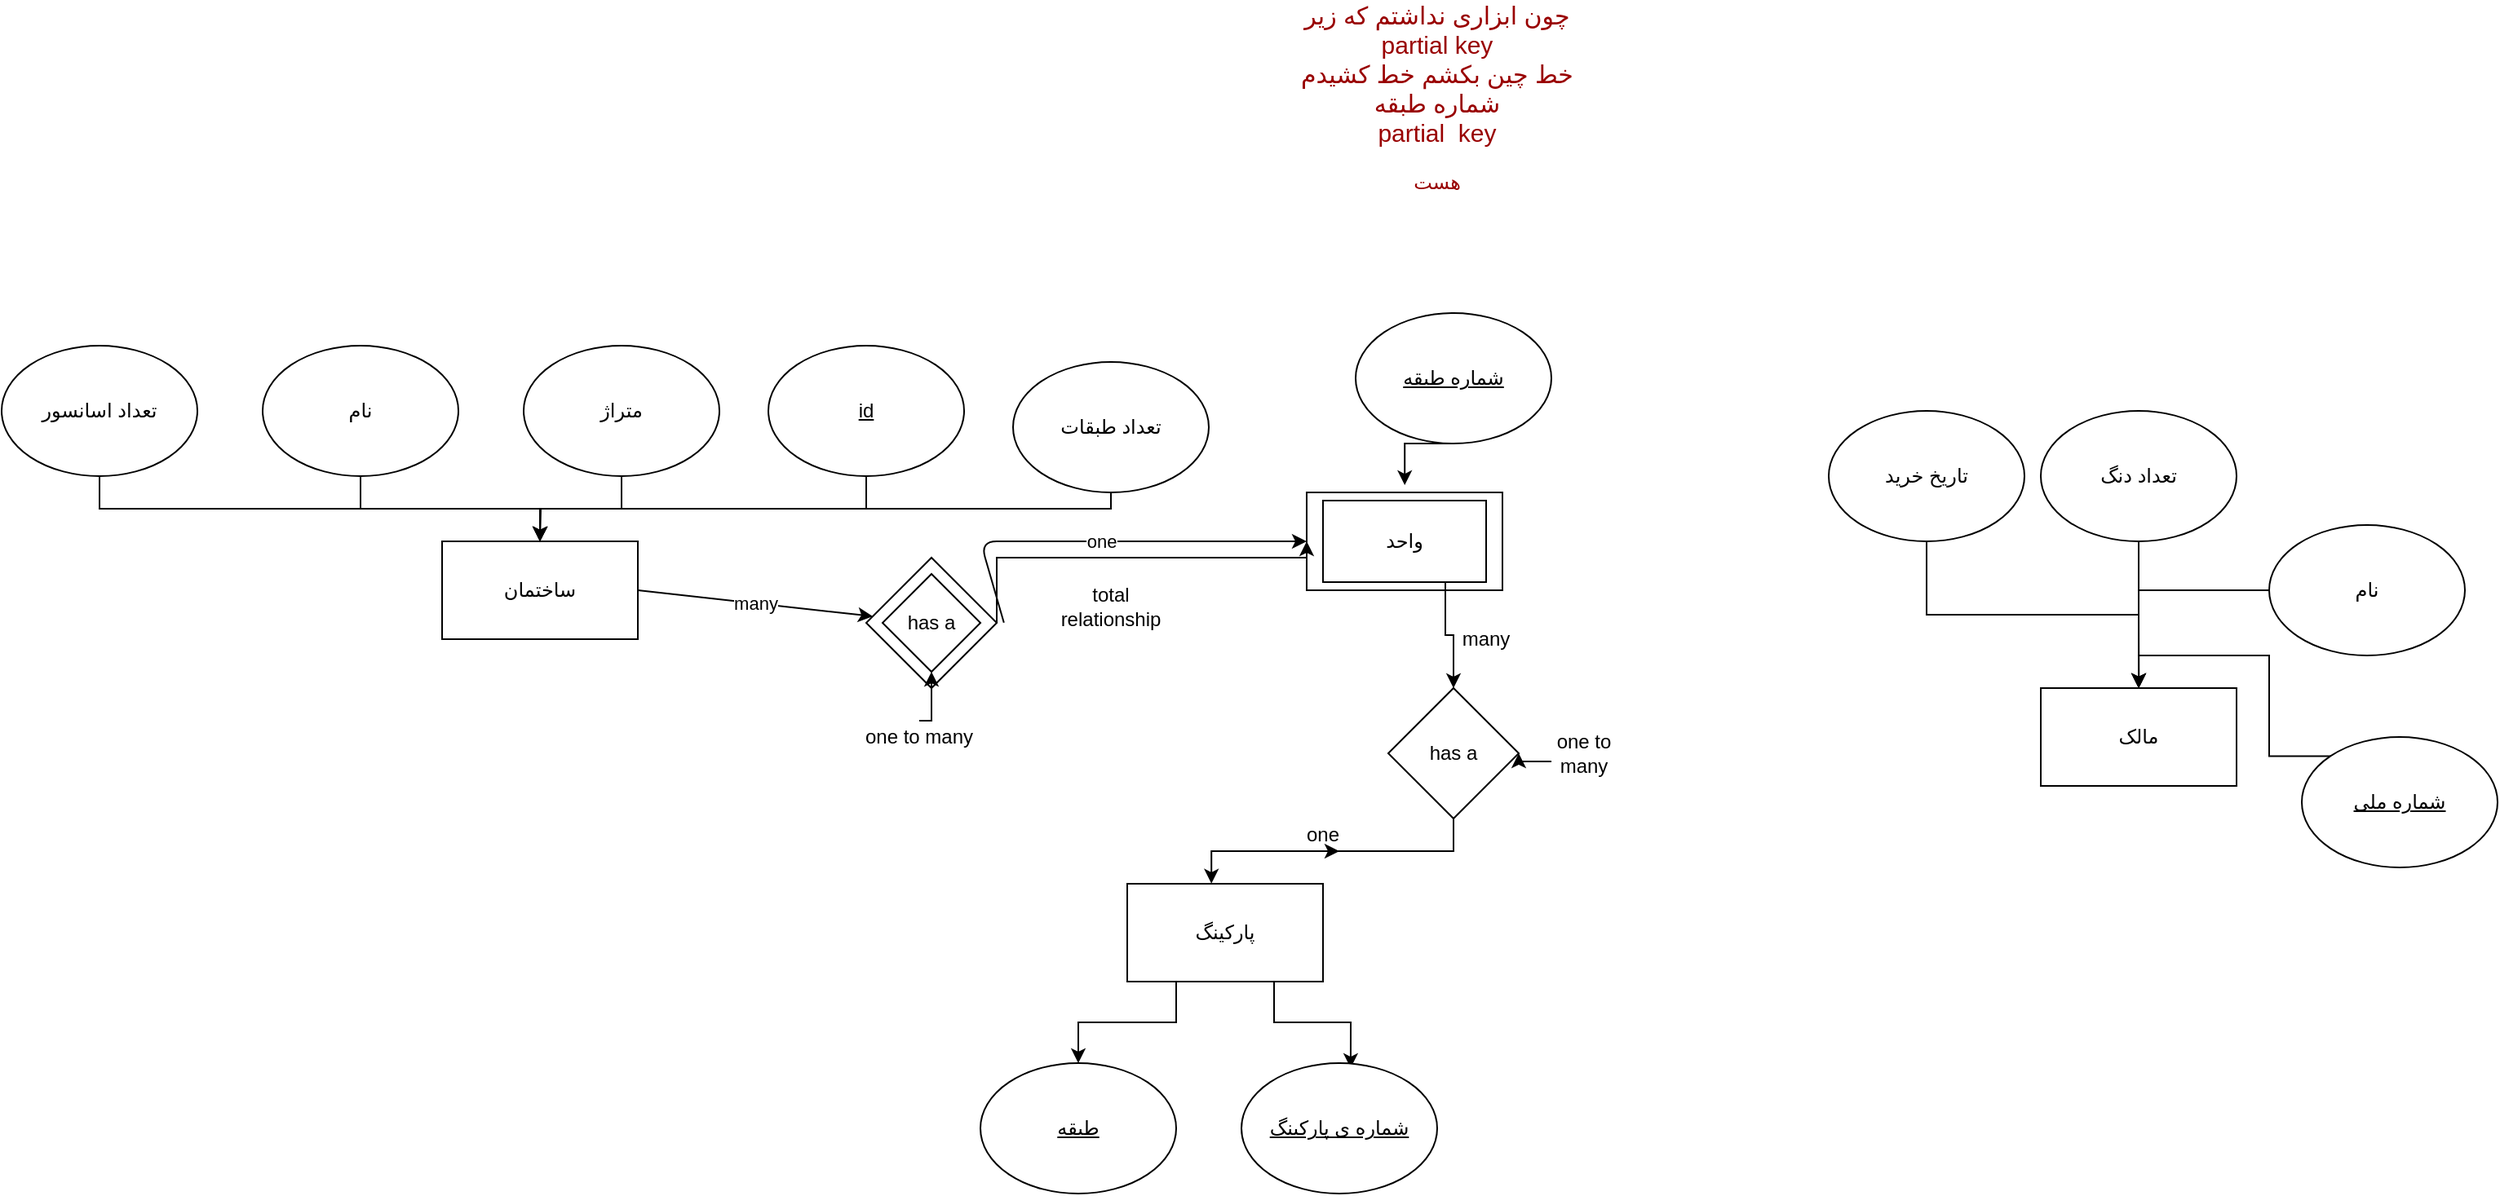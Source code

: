 <mxfile version="13.9.8" type="github">
  <diagram id="ozv7U6JDuxE5KJXknk4W" name="Page-1">
    <mxGraphModel dx="1967" dy="1763" grid="1" gridSize="10" guides="1" tooltips="1" connect="1" arrows="1" fold="1" page="1" pageScale="1" pageWidth="850" pageHeight="1100" math="0" shadow="0">
      <root>
        <mxCell id="0" />
        <mxCell id="1" parent="0" />
        <mxCell id="RZ0JnvWCtyyWG6B7Fr3B-1" value="ساختمان" style="rounded=0;whiteSpace=wrap;html=1;" vertex="1" parent="1">
          <mxGeometry x="130" y="120" width="120" height="60" as="geometry" />
        </mxCell>
        <mxCell id="RZ0JnvWCtyyWG6B7Fr3B-7" style="edgeStyle=orthogonalEdgeStyle;rounded=0;orthogonalLoop=1;jettySize=auto;html=1;exitX=0.5;exitY=1;exitDx=0;exitDy=0;entryX=0.5;entryY=0;entryDx=0;entryDy=0;" edge="1" parent="1" source="RZ0JnvWCtyyWG6B7Fr3B-2" target="RZ0JnvWCtyyWG6B7Fr3B-1">
          <mxGeometry relative="1" as="geometry" />
        </mxCell>
        <mxCell id="RZ0JnvWCtyyWG6B7Fr3B-2" value="متراژ" style="ellipse;whiteSpace=wrap;html=1;" vertex="1" parent="1">
          <mxGeometry x="180" width="120" height="80" as="geometry" />
        </mxCell>
        <mxCell id="RZ0JnvWCtyyWG6B7Fr3B-6" style="edgeStyle=orthogonalEdgeStyle;rounded=0;orthogonalLoop=1;jettySize=auto;html=1;exitX=0.5;exitY=1;exitDx=0;exitDy=0;entryX=0.5;entryY=0;entryDx=0;entryDy=0;" edge="1" parent="1" source="RZ0JnvWCtyyWG6B7Fr3B-3" target="RZ0JnvWCtyyWG6B7Fr3B-1">
          <mxGeometry relative="1" as="geometry" />
        </mxCell>
        <mxCell id="RZ0JnvWCtyyWG6B7Fr3B-3" value="نام" style="ellipse;whiteSpace=wrap;html=1;" vertex="1" parent="1">
          <mxGeometry x="20" width="120" height="80" as="geometry" />
        </mxCell>
        <mxCell id="RZ0JnvWCtyyWG6B7Fr3B-8" style="edgeStyle=orthogonalEdgeStyle;rounded=0;orthogonalLoop=1;jettySize=auto;html=1;exitX=0.5;exitY=1;exitDx=0;exitDy=0;" edge="1" parent="1" source="RZ0JnvWCtyyWG6B7Fr3B-4">
          <mxGeometry relative="1" as="geometry">
            <mxPoint x="190" y="120" as="targetPoint" />
          </mxGeometry>
        </mxCell>
        <mxCell id="RZ0JnvWCtyyWG6B7Fr3B-4" value="&lt;u&gt;id&lt;/u&gt;" style="ellipse;whiteSpace=wrap;html=1;" vertex="1" parent="1">
          <mxGeometry x="330" width="120" height="80" as="geometry" />
        </mxCell>
        <mxCell id="RZ0JnvWCtyyWG6B7Fr3B-9" style="edgeStyle=orthogonalEdgeStyle;rounded=0;orthogonalLoop=1;jettySize=auto;html=1;exitX=0.5;exitY=1;exitDx=0;exitDy=0;" edge="1" parent="1" source="RZ0JnvWCtyyWG6B7Fr3B-5">
          <mxGeometry relative="1" as="geometry">
            <mxPoint x="190" y="120" as="targetPoint" />
            <Array as="points">
              <mxPoint x="540" y="100" />
              <mxPoint x="190" y="100" />
            </Array>
          </mxGeometry>
        </mxCell>
        <mxCell id="RZ0JnvWCtyyWG6B7Fr3B-5" value="تعداد طبقات" style="ellipse;whiteSpace=wrap;html=1;" vertex="1" parent="1">
          <mxGeometry x="480" y="10" width="120" height="80" as="geometry" />
        </mxCell>
        <mxCell id="RZ0JnvWCtyyWG6B7Fr3B-10" value="واحد" style="rounded=0;whiteSpace=wrap;html=1;" vertex="1" parent="1">
          <mxGeometry x="660" y="90" width="120" height="60" as="geometry" />
        </mxCell>
        <mxCell id="RZ0JnvWCtyyWG6B7Fr3B-46" style="edgeStyle=orthogonalEdgeStyle;rounded=0;orthogonalLoop=1;jettySize=auto;html=1;exitX=0.75;exitY=1;exitDx=0;exitDy=0;" edge="1" parent="1" source="RZ0JnvWCtyyWG6B7Fr3B-11" target="RZ0JnvWCtyyWG6B7Fr3B-45">
          <mxGeometry relative="1" as="geometry" />
        </mxCell>
        <mxCell id="RZ0JnvWCtyyWG6B7Fr3B-11" value="" style="rounded=0;whiteSpace=wrap;html=1;fillColor=none;" vertex="1" parent="1">
          <mxGeometry x="670" y="95" width="100" height="50" as="geometry" />
        </mxCell>
        <mxCell id="RZ0JnvWCtyyWG6B7Fr3B-17" style="edgeStyle=orthogonalEdgeStyle;rounded=0;orthogonalLoop=1;jettySize=auto;html=1;exitX=0.25;exitY=1;exitDx=0;exitDy=0;" edge="1" parent="1" source="RZ0JnvWCtyyWG6B7Fr3B-13" target="RZ0JnvWCtyyWG6B7Fr3B-14">
          <mxGeometry relative="1" as="geometry" />
        </mxCell>
        <mxCell id="RZ0JnvWCtyyWG6B7Fr3B-19" style="edgeStyle=orthogonalEdgeStyle;rounded=0;orthogonalLoop=1;jettySize=auto;html=1;exitX=0.75;exitY=1;exitDx=0;exitDy=0;entryX=0.558;entryY=0.038;entryDx=0;entryDy=0;entryPerimeter=0;" edge="1" parent="1" source="RZ0JnvWCtyyWG6B7Fr3B-13" target="RZ0JnvWCtyyWG6B7Fr3B-16">
          <mxGeometry relative="1" as="geometry" />
        </mxCell>
        <mxCell id="RZ0JnvWCtyyWG6B7Fr3B-13" value="پارکینگ" style="rounded=0;whiteSpace=wrap;html=1;fillColor=#ffffff;" vertex="1" parent="1">
          <mxGeometry x="550" y="330" width="120" height="60" as="geometry" />
        </mxCell>
        <mxCell id="RZ0JnvWCtyyWG6B7Fr3B-14" value="&lt;u&gt;طبقه&lt;/u&gt;" style="ellipse;whiteSpace=wrap;html=1;fillColor=#ffffff;" vertex="1" parent="1">
          <mxGeometry x="460" y="440" width="120" height="80" as="geometry" />
        </mxCell>
        <mxCell id="RZ0JnvWCtyyWG6B7Fr3B-16" value="&lt;u&gt;شماره ی پارکینگ&lt;/u&gt;" style="ellipse;whiteSpace=wrap;html=1;fillColor=#ffffff;" vertex="1" parent="1">
          <mxGeometry x="620" y="440" width="120" height="80" as="geometry" />
        </mxCell>
        <mxCell id="RZ0JnvWCtyyWG6B7Fr3B-22" style="edgeStyle=orthogonalEdgeStyle;rounded=0;orthogonalLoop=1;jettySize=auto;html=1;exitX=1;exitY=0.5;exitDx=0;exitDy=0;entryX=0;entryY=0.5;entryDx=0;entryDy=0;" edge="1" parent="1" source="RZ0JnvWCtyyWG6B7Fr3B-20">
          <mxGeometry relative="1" as="geometry">
            <mxPoint x="660" y="120" as="targetPoint" />
            <Array as="points">
              <mxPoint x="470" y="130" />
              <mxPoint x="660" y="130" />
            </Array>
          </mxGeometry>
        </mxCell>
        <mxCell id="RZ0JnvWCtyyWG6B7Fr3B-20" value="has a" style="rhombus;whiteSpace=wrap;html=1;fillColor=#ffffff;" vertex="1" parent="1">
          <mxGeometry x="390" y="130" width="80" height="80" as="geometry" />
        </mxCell>
        <mxCell id="RZ0JnvWCtyyWG6B7Fr3B-24" value="total relationship" style="text;html=1;strokeColor=none;fillColor=none;align=center;verticalAlign=middle;whiteSpace=wrap;rounded=0;" vertex="1" parent="1">
          <mxGeometry x="520" y="150" width="40" height="20" as="geometry" />
        </mxCell>
        <mxCell id="RZ0JnvWCtyyWG6B7Fr3B-27" style="edgeStyle=orthogonalEdgeStyle;rounded=0;orthogonalLoop=1;jettySize=auto;html=1;exitX=0.5;exitY=1;exitDx=0;exitDy=0;entryX=0.501;entryY=-0.189;entryDx=0;entryDy=0;entryPerimeter=0;" edge="1" parent="1" source="RZ0JnvWCtyyWG6B7Fr3B-25" target="RZ0JnvWCtyyWG6B7Fr3B-11">
          <mxGeometry relative="1" as="geometry" />
        </mxCell>
        <mxCell id="RZ0JnvWCtyyWG6B7Fr3B-25" value="&lt;u&gt;شماره طبقه&lt;/u&gt;" style="ellipse;whiteSpace=wrap;html=1;fillColor=#ffffff;" vertex="1" parent="1">
          <mxGeometry x="690" y="-20" width="120" height="80" as="geometry" />
        </mxCell>
        <mxCell id="RZ0JnvWCtyyWG6B7Fr3B-30" value="" style="rhombus;whiteSpace=wrap;html=1;fillColor=none;" vertex="1" parent="1">
          <mxGeometry x="400" y="140" width="60" height="60" as="geometry" />
        </mxCell>
        <mxCell id="RZ0JnvWCtyyWG6B7Fr3B-33" style="edgeStyle=orthogonalEdgeStyle;rounded=0;orthogonalLoop=1;jettySize=auto;html=1;exitX=0.5;exitY=0;exitDx=0;exitDy=0;entryX=0.5;entryY=1;entryDx=0;entryDy=0;" edge="1" parent="1" source="RZ0JnvWCtyyWG6B7Fr3B-31" target="RZ0JnvWCtyyWG6B7Fr3B-30">
          <mxGeometry relative="1" as="geometry" />
        </mxCell>
        <mxCell id="RZ0JnvWCtyyWG6B7Fr3B-31" value="one to many" style="text;html=1;strokeColor=none;fillColor=none;align=center;verticalAlign=middle;whiteSpace=wrap;rounded=0;" vertex="1" parent="1">
          <mxGeometry x="365" y="230" width="115" height="20" as="geometry" />
        </mxCell>
        <mxCell id="RZ0JnvWCtyyWG6B7Fr3B-39" value="" style="endArrow=classic;html=1;" edge="1" parent="1" target="RZ0JnvWCtyyWG6B7Fr3B-20">
          <mxGeometry relative="1" as="geometry">
            <mxPoint x="250" y="150" as="sourcePoint" />
            <mxPoint x="390" y="300" as="targetPoint" />
          </mxGeometry>
        </mxCell>
        <mxCell id="RZ0JnvWCtyyWG6B7Fr3B-40" value="many" style="edgeLabel;resizable=0;html=1;align=center;verticalAlign=middle;" connectable="0" vertex="1" parent="RZ0JnvWCtyyWG6B7Fr3B-39">
          <mxGeometry relative="1" as="geometry" />
        </mxCell>
        <mxCell id="RZ0JnvWCtyyWG6B7Fr3B-41" value="مالک" style="rounded=0;whiteSpace=wrap;html=1;" vertex="1" parent="1">
          <mxGeometry x="1110" y="210" width="120" height="60" as="geometry" />
        </mxCell>
        <mxCell id="RZ0JnvWCtyyWG6B7Fr3B-42" value="" style="endArrow=classic;html=1;exitX=1.24;exitY=0.498;exitDx=0;exitDy=0;exitPerimeter=0;" edge="1" parent="1" source="RZ0JnvWCtyyWG6B7Fr3B-30">
          <mxGeometry relative="1" as="geometry">
            <mxPoint x="590" y="250" as="sourcePoint" />
            <mxPoint x="660" y="120" as="targetPoint" />
            <Array as="points">
              <mxPoint x="460" y="120" />
            </Array>
          </mxGeometry>
        </mxCell>
        <mxCell id="RZ0JnvWCtyyWG6B7Fr3B-43" value="one" style="edgeLabel;resizable=0;html=1;align=center;verticalAlign=middle;" connectable="0" vertex="1" parent="RZ0JnvWCtyyWG6B7Fr3B-42">
          <mxGeometry relative="1" as="geometry" />
        </mxCell>
        <mxCell id="RZ0JnvWCtyyWG6B7Fr3B-44" value="&lt;div style=&quot;font-size: 15px&quot;&gt;&lt;font style=&quot;font-size: 15px&quot;&gt;&lt;span style=&quot;background-color: rgb(255 , 255 , 255) ; font-size: 15px&quot;&gt;&lt;font style=&quot;font-size: 15px&quot; color=&quot;#990000&quot;&gt;چون ابزاری نداشتم که زیر &lt;br style=&quot;font-size: 15px&quot;&gt;&lt;/font&gt;&lt;/span&gt;&lt;/font&gt;&lt;/div&gt;&lt;div style=&quot;font-size: 15px&quot;&gt;&lt;font style=&quot;font-size: 15px&quot;&gt;&lt;span style=&quot;background-color: rgb(255 , 255 , 255) ; font-size: 15px&quot;&gt;&lt;font style=&quot;font-size: 15px&quot; color=&quot;#990000&quot;&gt;partial key &lt;br style=&quot;font-size: 15px&quot;&gt;&lt;/font&gt;&lt;/span&gt;&lt;/font&gt;&lt;/div&gt;&lt;div style=&quot;font-size: 15px&quot;&gt;&lt;font style=&quot;font-size: 15px&quot;&gt;&lt;span style=&quot;background-color: rgb(255 , 255 , 255) ; font-size: 15px&quot;&gt;&lt;font style=&quot;font-size: 15px&quot; color=&quot;#990000&quot;&gt;خط چین بکشم خط کشیدم &lt;br style=&quot;font-size: 15px&quot;&gt;&lt;/font&gt;&lt;/span&gt;&lt;/font&gt;&lt;/div&gt;&lt;div style=&quot;font-size: 15px&quot;&gt;&lt;font style=&quot;font-size: 15px&quot;&gt;&lt;span style=&quot;background-color: rgb(255 , 255 , 255) ; font-size: 15px&quot;&gt;&lt;font style=&quot;font-size: 15px&quot; color=&quot;#990000&quot;&gt;شماره طبقه &lt;br style=&quot;font-size: 15px&quot;&gt;&lt;/font&gt;&lt;/span&gt;&lt;/font&gt;&lt;/div&gt;&lt;div style=&quot;font-size: 15px&quot;&gt;&lt;font style=&quot;font-size: 15px&quot;&gt;&lt;span style=&quot;background-color: rgb(255 , 255 , 255) ; font-size: 15px&quot;&gt;&lt;font style=&quot;font-size: 15px&quot; color=&quot;#990000&quot;&gt;partial&amp;nbsp; key &lt;br style=&quot;font-size: 15px&quot;&gt;&lt;/font&gt;&lt;/span&gt;&lt;/font&gt;&lt;/div&gt;&lt;div&gt;&lt;br&gt;&lt;/div&gt;&lt;div&gt;&lt;font color=&quot;#990000&quot;&gt;هست&lt;/font&gt;&lt;/div&gt;&lt;div&gt;&lt;br&gt;&lt;/div&gt;" style="text;html=1;strokeColor=none;fillColor=none;align=center;verticalAlign=middle;whiteSpace=wrap;rounded=0;" vertex="1" parent="1">
          <mxGeometry x="580" y="-210" width="320" height="130" as="geometry" />
        </mxCell>
        <mxCell id="RZ0JnvWCtyyWG6B7Fr3B-47" style="edgeStyle=orthogonalEdgeStyle;rounded=0;orthogonalLoop=1;jettySize=auto;html=1;exitX=0.5;exitY=1;exitDx=0;exitDy=0;entryX=0.43;entryY=-0.002;entryDx=0;entryDy=0;entryPerimeter=0;" edge="1" parent="1" source="RZ0JnvWCtyyWG6B7Fr3B-45" target="RZ0JnvWCtyyWG6B7Fr3B-13">
          <mxGeometry relative="1" as="geometry" />
        </mxCell>
        <mxCell id="RZ0JnvWCtyyWG6B7Fr3B-45" value="has a" style="rhombus;whiteSpace=wrap;html=1;fillColor=#ffffff;" vertex="1" parent="1">
          <mxGeometry x="710" y="210" width="80" height="80" as="geometry" />
        </mxCell>
        <mxCell id="RZ0JnvWCtyyWG6B7Fr3B-49" style="edgeStyle=orthogonalEdgeStyle;rounded=0;orthogonalLoop=1;jettySize=auto;html=1;exitX=0;exitY=0.75;exitDx=0;exitDy=0;entryX=1;entryY=0.5;entryDx=0;entryDy=0;" edge="1" parent="1" source="RZ0JnvWCtyyWG6B7Fr3B-48" target="RZ0JnvWCtyyWG6B7Fr3B-45">
          <mxGeometry relative="1" as="geometry" />
        </mxCell>
        <mxCell id="RZ0JnvWCtyyWG6B7Fr3B-48" value="one to many" style="text;html=1;strokeColor=none;fillColor=none;align=center;verticalAlign=middle;whiteSpace=wrap;rounded=0;" vertex="1" parent="1">
          <mxGeometry x="810" y="240" width="40" height="20" as="geometry" />
        </mxCell>
        <mxCell id="RZ0JnvWCtyyWG6B7Fr3B-51" style="edgeStyle=orthogonalEdgeStyle;rounded=0;orthogonalLoop=1;jettySize=auto;html=1;exitX=0;exitY=0.25;exitDx=0;exitDy=0;" edge="1" parent="1" source="RZ0JnvWCtyyWG6B7Fr3B-50">
          <mxGeometry relative="1" as="geometry">
            <mxPoint x="750" y="175.571" as="targetPoint" />
          </mxGeometry>
        </mxCell>
        <mxCell id="RZ0JnvWCtyyWG6B7Fr3B-50" value="many" style="text;html=1;strokeColor=none;fillColor=none;align=center;verticalAlign=middle;whiteSpace=wrap;rounded=0;" vertex="1" parent="1">
          <mxGeometry x="750" y="170" width="40" height="20" as="geometry" />
        </mxCell>
        <mxCell id="RZ0JnvWCtyyWG6B7Fr3B-53" style="edgeStyle=orthogonalEdgeStyle;rounded=0;orthogonalLoop=1;jettySize=auto;html=1;exitX=0.25;exitY=1;exitDx=0;exitDy=0;" edge="1" parent="1" source="RZ0JnvWCtyyWG6B7Fr3B-52">
          <mxGeometry relative="1" as="geometry">
            <mxPoint x="680" y="310" as="targetPoint" />
          </mxGeometry>
        </mxCell>
        <mxCell id="RZ0JnvWCtyyWG6B7Fr3B-52" value="one" style="text;html=1;strokeColor=none;fillColor=none;align=center;verticalAlign=middle;whiteSpace=wrap;rounded=0;" vertex="1" parent="1">
          <mxGeometry x="650" y="290" width="40" height="20" as="geometry" />
        </mxCell>
        <mxCell id="RZ0JnvWCtyyWG6B7Fr3B-56" style="edgeStyle=orthogonalEdgeStyle;rounded=0;orthogonalLoop=1;jettySize=auto;html=1;exitX=0.5;exitY=1;exitDx=0;exitDy=0;entryX=0.5;entryY=0;entryDx=0;entryDy=0;" edge="1" parent="1" source="RZ0JnvWCtyyWG6B7Fr3B-55" target="RZ0JnvWCtyyWG6B7Fr3B-1">
          <mxGeometry relative="1" as="geometry" />
        </mxCell>
        <mxCell id="RZ0JnvWCtyyWG6B7Fr3B-55" value="تعداد اسانسور" style="ellipse;whiteSpace=wrap;html=1;fillColor=#ffffff;" vertex="1" parent="1">
          <mxGeometry x="-140" width="120" height="80" as="geometry" />
        </mxCell>
        <mxCell id="RZ0JnvWCtyyWG6B7Fr3B-60" style="edgeStyle=orthogonalEdgeStyle;rounded=0;orthogonalLoop=1;jettySize=auto;html=1;exitX=0;exitY=0.5;exitDx=0;exitDy=0;entryX=0.5;entryY=0;entryDx=0;entryDy=0;" edge="1" parent="1" source="RZ0JnvWCtyyWG6B7Fr3B-57" target="RZ0JnvWCtyyWG6B7Fr3B-41">
          <mxGeometry relative="1" as="geometry" />
        </mxCell>
        <mxCell id="RZ0JnvWCtyyWG6B7Fr3B-57" value="نام" style="ellipse;whiteSpace=wrap;html=1;fillColor=#ffffff;" vertex="1" parent="1">
          <mxGeometry x="1250" y="110" width="120" height="80" as="geometry" />
        </mxCell>
        <mxCell id="RZ0JnvWCtyyWG6B7Fr3B-63" style="edgeStyle=orthogonalEdgeStyle;rounded=0;orthogonalLoop=1;jettySize=auto;html=1;exitX=0.5;exitY=1;exitDx=0;exitDy=0;" edge="1" parent="1" source="RZ0JnvWCtyyWG6B7Fr3B-58">
          <mxGeometry relative="1" as="geometry">
            <mxPoint x="1170.143" y="210" as="targetPoint" />
          </mxGeometry>
        </mxCell>
        <mxCell id="RZ0JnvWCtyyWG6B7Fr3B-58" value="تعداد دنگ" style="ellipse;whiteSpace=wrap;html=1;fillColor=#ffffff;" vertex="1" parent="1">
          <mxGeometry x="1110" y="40" width="120" height="80" as="geometry" />
        </mxCell>
        <mxCell id="RZ0JnvWCtyyWG6B7Fr3B-61" style="edgeStyle=orthogonalEdgeStyle;rounded=0;orthogonalLoop=1;jettySize=auto;html=1;exitX=0;exitY=0;exitDx=0;exitDy=0;entryX=0.5;entryY=0;entryDx=0;entryDy=0;" edge="1" parent="1" source="RZ0JnvWCtyyWG6B7Fr3B-59" target="RZ0JnvWCtyyWG6B7Fr3B-41">
          <mxGeometry relative="1" as="geometry" />
        </mxCell>
        <mxCell id="RZ0JnvWCtyyWG6B7Fr3B-59" value="&lt;u&gt;شماره ملی&lt;/u&gt;" style="ellipse;whiteSpace=wrap;html=1;fillColor=#ffffff;" vertex="1" parent="1">
          <mxGeometry x="1270" y="240" width="120" height="80" as="geometry" />
        </mxCell>
        <mxCell id="RZ0JnvWCtyyWG6B7Fr3B-65" style="edgeStyle=orthogonalEdgeStyle;rounded=0;orthogonalLoop=1;jettySize=auto;html=1;exitX=0.5;exitY=1;exitDx=0;exitDy=0;entryX=0.5;entryY=0;entryDx=0;entryDy=0;" edge="1" parent="1" source="RZ0JnvWCtyyWG6B7Fr3B-64" target="RZ0JnvWCtyyWG6B7Fr3B-41">
          <mxGeometry relative="1" as="geometry" />
        </mxCell>
        <mxCell id="RZ0JnvWCtyyWG6B7Fr3B-64" value="تاریخ خرید" style="ellipse;whiteSpace=wrap;html=1;fillColor=#ffffff;" vertex="1" parent="1">
          <mxGeometry x="980" y="40" width="120" height="80" as="geometry" />
        </mxCell>
      </root>
    </mxGraphModel>
  </diagram>
</mxfile>
